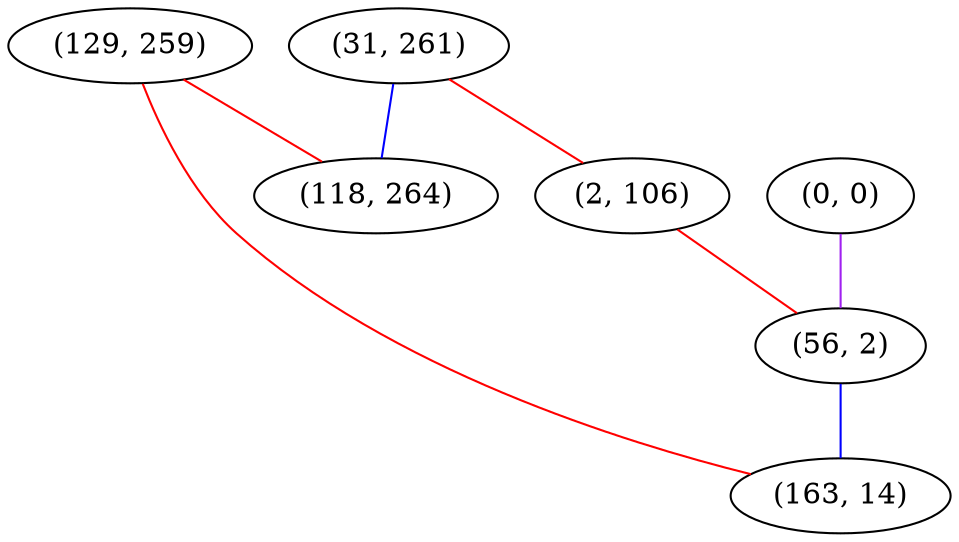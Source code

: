 graph "" {
"(129, 259)";
"(31, 261)";
"(2, 106)";
"(0, 0)";
"(56, 2)";
"(163, 14)";
"(118, 264)";
"(129, 259)" -- "(118, 264)"  [color=red, key=0, weight=1];
"(129, 259)" -- "(163, 14)"  [color=red, key=0, weight=1];
"(31, 261)" -- "(118, 264)"  [color=blue, key=0, weight=3];
"(31, 261)" -- "(2, 106)"  [color=red, key=0, weight=1];
"(2, 106)" -- "(56, 2)"  [color=red, key=0, weight=1];
"(0, 0)" -- "(56, 2)"  [color=purple, key=0, weight=4];
"(56, 2)" -- "(163, 14)"  [color=blue, key=0, weight=3];
}
